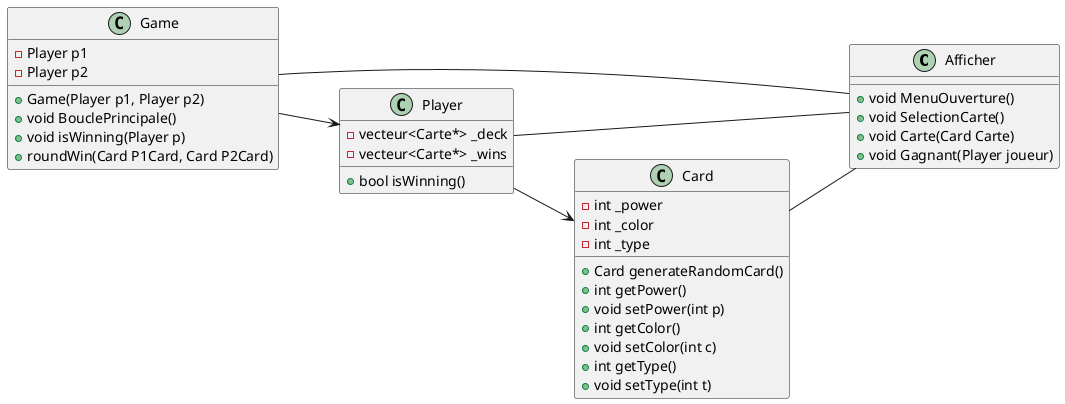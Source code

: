 @startuml Classes
left to right direction

class Afficher{
    + void MenuOuverture()
    + void SelectionCarte()
    + void Carte(Card Carte)
    + void Gagnant(Player joueur)

}

class Game{
    - Player p1
    - Player p2

    + Game(Player p1, Player p2)
    + void BouclePrincipale()
    + void isWinning(Player p)
    + roundWin(Card P1Card, Card P2Card)
}

class Card{
    - int _power
    - int _color
    - int _type

    + Card generateRandomCard()
    + int getPower()
    + void setPower(int p)
    + int getColor()
    + void setColor(int c)
    + int getType()
    + void setType(int t)
}

class Player{
    - vecteur<Carte*> _deck
    - vecteur<Carte*> _wins

    + bool isWinning()
}

Player --> Card
Game --> Player

Game -- Afficher
Card -- Afficher
Player -- Afficher

@enduml